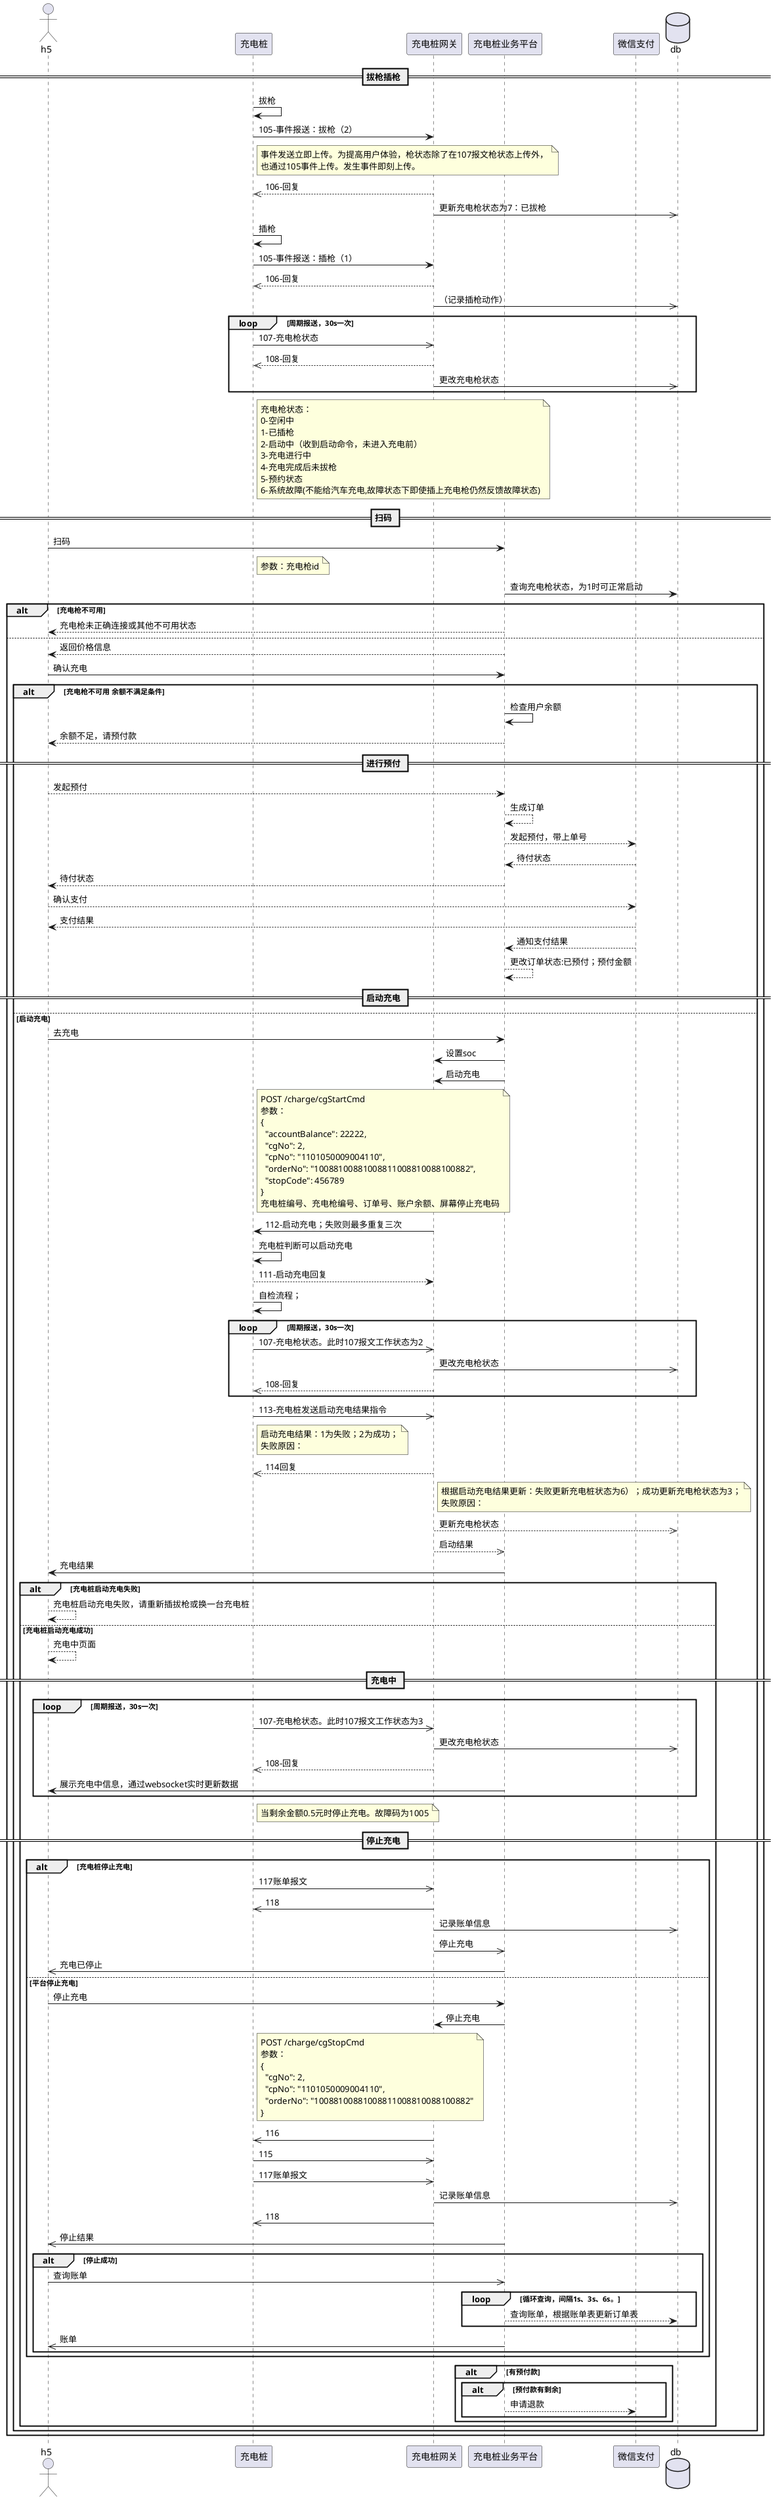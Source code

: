 @startuml

actor h5
participant 充电桩
participant 充电桩网关
participant 充电桩业务平台
participant 微信支付
database db

== 拔枪插枪 ==
充电桩 -> 充电桩:拔枪
充电桩 -> 充电桩网关:105-事件报送：拔枪（2）
    note right of 充电桩
    事件发送立即上传。为提高用户体验，枪状态除了在107报文枪状态上传外，
    也通过105事件上传。发生事件即刻上传。
    end note
充电桩网关 -->> 充电桩:106-回复
充电桩网关 ->> db:更新充电枪状态为7：已拔枪
充电桩 -> 充电桩:插枪
充电桩 -> 充电桩网关:105-事件报送：插枪（1）
充电桩网关 -->> 充电桩:106-回复
充电桩网关 ->> db:（记录插枪动作）

loop 周期报送，30s一次
充电桩 ->> 充电桩网关:107-充电枪状态
充电桩网关 -->> 充电桩:108-回复
充电桩网关 ->> db:更改充电枪状态

end
note right of 充电桩
充电枪状态：
0-空闲中
1-已插枪
2-启动中（收到启动命令，未进入充电前）
3-充电进行中
4-充电完成后未拔枪
5-预约状态
6-系统故障(不能给汽车充电,故障状态下即使插上充电枪仍然反馈故障状态)
end note

== 扫码 ==
h5 -> 充电桩业务平台:扫码
     note right of 充电桩
     参数：充电枪id
     end note
充电桩业务平台 -> db:查询充电枪状态，为1时可正常启动
alt 充电枪不可用
    充电桩业务平台 --> h5:充电枪未正确连接或其他不可用状态
else
    充电桩业务平台 --> h5:返回价格信息
    h5 -> 充电桩业务平台:确认充电

alt 充电枪不可用 余额不满足条件
    充电桩业务平台 -> 充电桩业务平台:检查用户余额
    充电桩业务平台 --> h5:余额不足，请预付款

== 进行预付 ==
    h5 --> 充电桩业务平台:发起预付
    充电桩业务平台 --> 充电桩业务平台:生成订单
    充电桩业务平台 --> 微信支付:发起预付，带上单号
    微信支付 --> 充电桩业务平台:待付状态
    充电桩业务平台 --> h5:待付状态
    h5 --> 微信支付:确认支付
    微信支付 --> h5:支付结果
    微信支付 --> 充电桩业务平台:通知支付结果
    充电桩业务平台 --> 充电桩业务平台:更改订单状态:已预付；预付金额

== 启动充电 ==
else 启动充电
     h5 -> 充电桩业务平台:去充电
     充电桩业务平台 -> 充电桩网关:设置soc
     充电桩业务平台 -> 充电桩网关:启动充电
     note right of 充电桩
     POST /charge/cgStartCmd
     参数：
     {
       "accountBalance": 22222,
       "cgNo": 2,
       "cpNo": "1101050009004110",
       "orderNo": "10088100881008811008810088100882",
       "stopCode": 456789
     }
     充电桩编号、充电枪编号、订单号、账户余额、屏幕停止充电码
     end note
     充电桩网关 -> 充电桩:112-启动充电；失败则最多重复三次
     充电桩 -> 充电桩:充电桩判断可以启动充电
     充电桩 --> 充电桩网关:111-启动充电回复

     充电桩 -> 充电桩:自检流程；

     loop 周期报送，30s一次
     充电桩 ->> 充电桩网关:107-充电枪状态。此时107报文工作状态为2
     充电桩网关 ->> db:更改充电枪状态
     充电桩网关 -->> 充电桩:108-回复
     end

     充电桩 ->> 充电桩网关:113-充电桩发送启动充电结果指令
        note right of 充电桩
        启动充电结果：1为失败；2为成功；
        失败原因：
        end note
     充电桩网关 -->> 充电桩:114回复
     note right of 充电桩网关
     根据启动充电结果更新：失败更新充电桩状态为6）；成功更新充电枪状态为3；
     失败原因：
     end note
     充电桩网关 -->> db:更新充电枪状态
     充电桩网关 -->> 充电桩业务平台:启动结果

     充电桩业务平台 -> h5:充电结果
     alt 充电桩启动充电失败
         h5 --> h5:充电桩启动充电失败，请重新插拔枪或换一台充电桩
     else 充电桩启动充电成功
         h5 --> h5:充电中页面


== 充电中 ==
         loop 周期报送，30s一次
         充电桩 ->> 充电桩网关:107-充电枪状态。此时107报文工作状态为3
         充电桩网关 ->> db:更改充电枪状态
         充电桩网关 -->> 充电桩:108-回复
         充电桩业务平台 -> h5:展示充电中信息，通过websocket实时更新数据
         end
         note right of 充电桩
         当剩余金额0.5元时停止充电。故障码为1005
         end note
== 停止充电 ==
         alt 充电桩停止充电
            充电桩 ->> 充电桩网关:117账单报文
            充电桩网关 ->> 充电桩:118
            充电桩网关 ->> db:记录账单信息
            充电桩网关 ->> 充电桩业务平台:停止充电
            充电桩业务平台 ->> h5:充电已停止
         else 平台停止充电
            h5 -> 充电桩业务平台:停止充电
            充电桩业务平台 -> 充电桩网关:停止充电
                 note right of 充电桩
                 POST /charge/cgStopCmd
                 参数：
                 {
                   "cgNo": 2,
                   "cpNo": "1101050009004110",
                   "orderNo": "10088100881008811008810088100882"
                 }
                 end note
            充电桩网关 ->> 充电桩:116
            充电桩 ->> 充电桩网关:115

            充电桩 ->> 充电桩网关:117账单报文
            充电桩网关 ->> db:记录账单信息
            充电桩网关 ->> 充电桩:118

            充电桩业务平台 ->> h5:停止结果

            alt 停止成功
                 h5 ->> 充电桩业务平台:查询账单
                 loop 循环查询，间隔1s、3s、6s。
                 充电桩业务平台 --> db:查询账单，根据账单表更新订单表
                 end
                  充电桩业务平台 ->> h5:账单
            end

         end

            alt 有预付款
                alt 预付款有剩余
                      充电桩业务平台 --> 微信支付:申请退款
                end
            end
        end
    end
end









@enduml